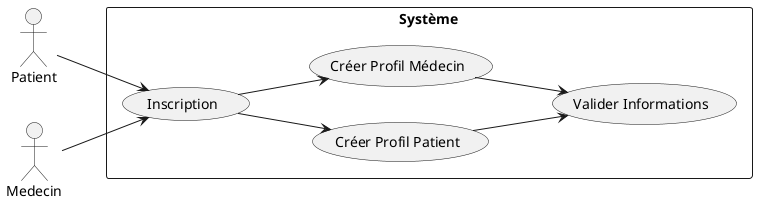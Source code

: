 @startuml
left to right direction

actor Patient as P
actor Medecin as M

rectangle Système {
  (Inscription)
  (Créer Profil Patient)
  (Créer Profil Médecin)
  (Valider Informations)
}

P --> (Inscription)
M --> (Inscription)

(Inscription) --> (Créer Profil Patient)
(Inscription) --> (Créer Profil Médecin)
(Créer Profil Patient) --> (Valider Informations)
(Créer Profil Médecin) --> (Valider Informations)

@enduml

